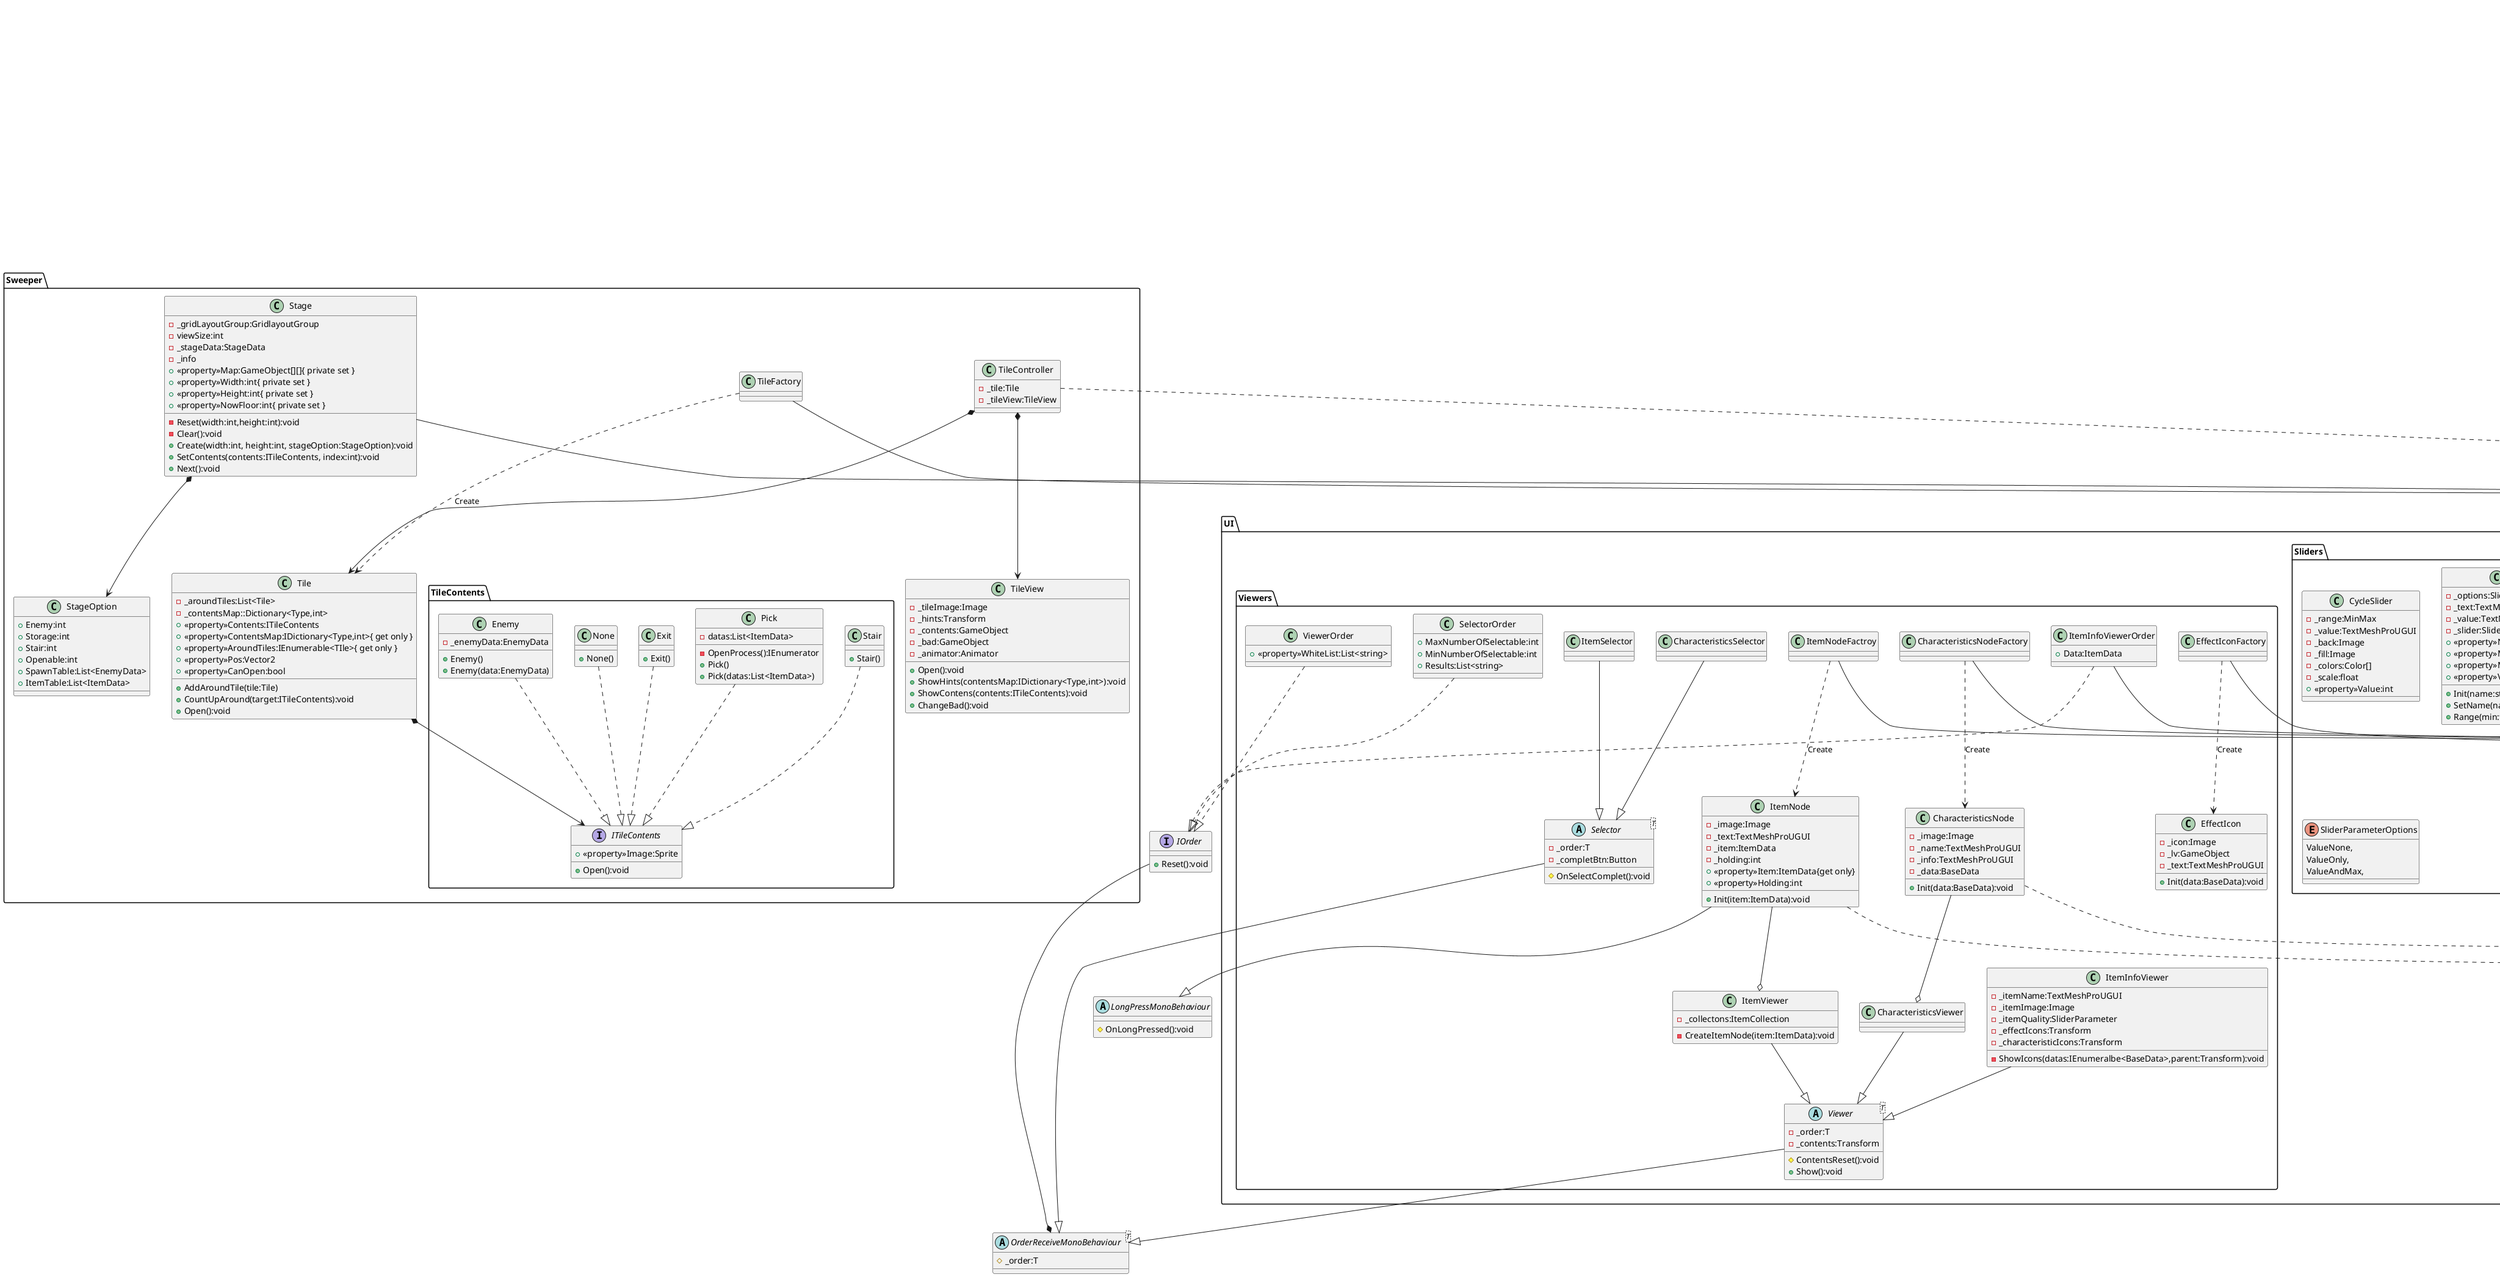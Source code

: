 @startuml

package Adv
{
    package Effects
    {
        interface IEffect
        {
            +Activate(item:ItemData):void
        }
        class 各種効果
        class EffectData
        {
            -_effect:IEffect
            +<<property>>Effect:IEffect
        }
    }
    class ItemData
    {
        -_isMaterial:bool
        -_price:int
        -_effects:List<EffectData>
        -_categories:List<CategoryData>
        -_characteristics:List<CharacteristicsData>
        +<<property>>IsMaterial:bool{get only}
        +<<property>>Quality:int
        +<<property>>Price:int
        +<<property>>Effects:IEnumerable<EffectData>{get only}
        +<<property>>Categories:IEnumerable<CategoryData>{get only}
        +<<private>>Characteristics:IEnumerable<CharacteristicsData>{get only}
        +Init():void
    }
    class EnemyData
    {
        -_attack:int
        -_dropTable:List<ItemData>
        +<<property>>Attack:int{get only}
        +<<property>>DropTable:IEnumerable<ItemData>{get only}
    }
    class StageData
    {
        -_floor:int
        -_spawnRate:float
        -_spawnTable:List<WeightNode<EnemyData>>
        -_itemTable:List<WeightNode<ItemData>>
        -_characteristicsTable:List<WeightNode<CharacteristicsData>>
        -_qualityRange:MinMax
        +<<property>>Floor:int{get only}
        +<<property>>SpawnRate:float{get only}
        +<<property>>SpawnTable:IEnumerable<WeightNode<EnemyData>>{get only}
        +<<property>>ItemTable:IEnumerable<WeightNode<ItemData>>{get only}
        +<<property>>CharacteristicsTable:IEnumerable<WeightNode<CharacteristicsData>>{get only}
        +<<property>>QualityRange:MinMax{get only}
        +Copy(data:StageData):void
    }
    class Treasure
    {
        -_hp:SliderParameter
        -_mp:SliderParameter
        -_basket:ItemCollection
        +<<property>>HP:int
        +<<property>>MP:int
        +Damage(quantity:int):void
        +<<override>>GetItem(item:ItemData):void
        +SeeBasket():void
        +SwapToContainer():void
        -Death():void
    }
    class ItemCollection
    {
        +<<property>>Contents:List<ItemData>
    }
}

package Alchemy
{
    class CategoryData
    class CharacteristicsData
    {
        -_effect:IEffect
        +<<property>>Effect:IEnumerable<IEffect>{get only}
    }
    class RecipeData
    {
        -_recipe:Synthesizer<MaterialAndQuantity, ItemData>
        +<<property>>NeedMaterials:List<MaterialAndQuantity>
        +<<property>>Product:ItemData
    }
    class MaterialAndQuantity
    {
        -_material:AlchemyMaterial
        -_quantity:int
        +<<property>>Material:AlchemyMaterial
        +<<property>>Quantity:int
    }
    class Jar
    {
        -productImage:Image
        -_recipe:RecipeData
        +SetCanAlchemy(canAlchemy:bool):void
        +SetRecipe(recipe:RecipeData):void
        +Alchemy(materials:IEnumerable<ItemData>):ItemData
    }
    class Alchemist
    {
        -_materials:Transform
        -_jar:Jar
        -_selectRecipeData:RecipeData
        -_materialNodes:List<MaterialNode>
        -_canAlchemy:bool
        +Alchemy():void
        -AlchemyProcess:IEnumerator
    }
    class CharacteristicsTree
    {
        -_nodes:List<Synthesizer<CharacteristicsData,CharacteristicsData>>
        +<<property>>Nodes:IEnumerable<Synthesizer<CharacteristicsData,CharacteristicsData>>
    }
    abstract AlchemyMaterial
}

package SaveSystem
{
    interface ISavable<T>
    {
        +Serialize():string
        +Deserialize(data:string):T
    }
    class SaveData
    {
        -_container:ItemCollection
        +ContainerData:string
    }
    class SaveLoadManager
    {
        -_data:SaveData
        -_filePath:string
        +Save():void
        +Load():void
    }
}

package Sweeper
{
    package TileContents
    {
        interface ITileContents
        {
            +<<property>>Image:Sprite
            +Open():void
        }
        class None
        {
            +None()
        }
        class Enemy
        {
            -_enemyData:EnemyData
            +Enemy()
            +Enemy(data:EnemyData)
        }
        class Stair
        {
            +Stair()
        }
        class Pick
        {
            -datas:List<ItemData>
            -OpenProcess():IEnumerator
            +Pick()
            +Pick(datas:List<ItemData>)
        }
        class Exit
        {
            +Exit()
        }
    }
    class Tile
    {
        -_aroundTiles:List<Tile>
        -_contentsMap::Dictionary<Type,int>
        +<<property>>Contents:ITileContents
        +<<property>>ContentsMap:IDictionary<Type,int>{ get only }
        +<<property>>AroundTiles:IEnumerable<TIle>{ get only }
        +<<property>>Pos:Vector2
        +<<property>>CanOpen:bool
        +AddAroundTile(tile:Tile)
        +CountUpAround(target:ITileContents):void
        +Open():void
    }
    class TileView
    {
        -_tileImage:Image
        -_hints:Transform
        -_contents:GameObject
        -_bad:GameObject
        -_animator:Animator
        +Open():void
        +ShowHints(contentsMap:IDictionary<Type,int>):void
        +ShowContens(contents:ITileContents):void
        +ChangeBad():void
    }
    class TileController
    {
        -_tile:Tile
        -_tileView:TileView
    }
    class TileFactory
    class Stage
    {
        -_gridLayoutGroup:GridlayoutGroup
        -viewSize:int
        -_stageData:StageData
        -_info
        +<<property>>Map:GameObject[][]{ private set }
        +<<property>>Width:int{ private set }
        +<<property>>Height:int{ private set }
        +<<property>>NowFloor:int{ private set }
        -Reset(width:int,height:int):void
        -Clear():void
        +Create(width:int, height:int, stageOption:StageOption):void
        +SetContents(contents:ITileContents, index:int):void
        +Next():void
    }
    class StageOption
    {
        +Enemy:int
        +Storage:int
        +Stair:int
        +Openable:int
        +SpawnTable:List<EnemyData>
        +ItemTable:List<ItemData>
    }
}

package UI
{
    package Counters
    {
        class ContentsCounter
        {
            -_image:Sprite
            -_value:TextMeshProUGUI
            +<<property>>Value:int
            +Init(image:Sprite,value:int,operand:bool,color:Color)
        }
        class ContentsCounterFactory
    }
    package Popups
    {
        class Dialog
        {
            -_body:TextMeshProUGUI
            -_onAgree:GameObject
            -_onDisAgree:GameObject
            +Show(type:DialogType,text:string,onAgree:Action,onDisAgree:Action)
        }
        enum DialogType
        {
            AgreeOnly,
            Switch,
        }
        class DialogFactory
    }
    package Sliders
    {
        class CycleSlider
        {
            -_range:MinMax
            -_value:TextMeshProUGUI
            -_back:Image
            -_fill:Image
            -_colors:Color[]
            -_scale:float
            +<<property>>Value:int

        }
        class SliderParameter
        {
            -_options:SliderParameterOptions
            -_text:TextMeshProUGUI
            -_value:TextMeshProUGUI
            -_slider:Slider
            +<<property>>Name:string{get only}
            +<<property>>Min:float{get only}
            +<<property>>Max:float{get only}
            +<<property>>Value:float
            +Init(name:string,min:float,max:float):void
            +SetName(name:string):void
            +Range(min:float,max:float):void
        }
        enum SliderParameterOptions
        {
            ValueNone,
            ValueOnly,
            ValueAndMax,
        }
    }
    package Viewers
    {
        class CharacteristicsNode
        {
            -_image:Image
            -_name:TextMeshProUGUI
            -_info:TextMeshProUGUI
            -_data:BaseData
            +Init(data:BaseData):void
        }
        class CharacteristicsNodeFactory
        class CharacteristicsViewer
        class CharacteristicsSelector
        class ItemInfoViewerOrder
        {
            +Data:ItemData
        }
        class ItemInfoViewer
        {
            -_itemName:TextMeshProUGUI
            -_itemImage:Image
            -_itemQuality:SliderParameter
            -_effectIcons:Transform
            -_characteristicIcons:Transform
            -ShowIcons(datas:IEnumeralbe<BaseData>,parent:Transform):void
        }
        class ItemNode
        {
            -_image:Image
            -_text:TextMeshProUGUI
            -_item:ItemData
            -_holding:int
            +<<property>>Item:ItemData{get only}
            +<<property>>Holding:int
            +Init(item:ItemData):void
        }
        class ItemNodeFactroy
        class ItemViewer
        {
            -_collectons:ItemCollection
            -CreateItemNode(item:ItemData):void
        }
        class ItemSelector
        abstract Viewer<T>
        {
            -_order:T
            -_contents:Transform
            #ContentsReset():void
            +Show():void
        }
        abstract Selector<T>
        {
            -_order:T
            -_completBtn:Button
            #OnSelectComplet():void
        }
        class ViewerOrder
        {
            +<<property>>WhiteList:List<string>
        }
        class SelectorOrder
        {
            +MaxNumberOfSelectable:int
            +MinNumberOfSelectable:int
            +Results:List<string>
        }
        class EffectIconFactory
        class EffectIcon
        {
            -_icon:Image
            -_lv:GameObject
            -_text:TextMeshProUGUI
            +Init(data:BaseData):void
        }
    }
    class StageInfo
    {
        -_contents:Transform
        -_floor:TextMeshProUGUI
        -_timer:ContentsCounter
        +SetTimer(timeLimit:int):void
        +SetFloor(floorInfo:string)
        +ShowContents(option:StageOption)
        -CountContents<T>(list:IEnumerable<T>)
    }

    class StageNode
    {
        -_text:TextMeshProUGUI
        -_base:StageData
        -_loadStageData:StageData
    }

    class PickItemFactory
    class PickItem
    {
        -_image:Image
        -_rectTransform:RectTransform
        +Init(sprite:Sprite):void
        +Move(tf:Transform):void
    }
    class RecipeNode
    {
        -_image:Image
        -_name:TextMeshProUGUI
        -_out:RecipeData
        -_base:RecipeData
        +Init(recipe:RecipeData):void
    }
    class MaterialNodeFactory
    class MaterialNode
    {
        -_image:Image
        -_requiredAndSelectedNum:TextMeshProUGUI
        -_viewerOrder:ViewerOrder
        -_selectorOrder:SelectorOrder
        -_materialAndQuantity:MaterialAndQuantity
        -_selectedMaterials:List<ItemData>
        +<<property>>NeedQuantity:int{get only}
        +<<property>>SelectedMaterials:IEnumerable<ItemData>{get only}
        -WaitSelect():IEnumerator
        +Init(materialAndQuantity:MaterialAndQuantity):void
        +SelectClear():void
    }
}

abstract LongPressMonoBehaviour
{
    #OnLongPressed():void
}
abstract BaseData
{
    -_id:string
    -_name:string
    -_info:string
    -_image:Sprite
    +<<property>>ID:string{get only}
    +<<property>>Name:string{get only}
    +<<property>>Info:string{get only}
    +<<property>>Image:Sprite{get only}
    +Copy(data:BaseData):void
}
class ObjectCompare<T>
class Player
{
    -_container:ItemCollection
    +<<virtual>>GetItem(item:ItemData):void
    +GetItmes(items:IEnumerable<ItemData>):void
    +<<virtual>>RemoveItem(item:ItemData):void
    +RemoveItems(items:IEnumerable<ItemData>):void
}
class GameManager
class Synthesizer<TMaterial, TProduct>
{
    -_materials:List<TMaterial>
    -_product:TProduct
    +<<property>>Materials:IEnumerable<TMaterial>
    +<<property>>Product:TProduct
}
abstract OrderReceiveMonoBehaviour<T>
{
    #_order:T
}
interface IOrder
{
    +Reset():void
}
abstract Factory<T>
{
    #_original:T
    +Create():T
}


Enemy ..|> ITileContents
None ..|> ITileContents
Stair ..|> ITileContents
Pick ..|> ITileContents
Exit ..|> ITileContents

TileController ..|> IPointerClickHandler
StageNode ..|> IPointerClickHandler
ItemNode ..|> IPointerClickHandler
RecipeNode ..|> IPointerClickHandler
MaterialNode ..|> IPointerClickHandler
CharacteristicsNode ..|> IPointerClickHandler

ViewerOrder ..|> IOrder
SelectorOrder ..|> IOrder
ItemInfoViewerOrder ..|> IOrder

各種効果 ..|> IEffect

ObjectCompare ..|> IEqualityComparer

SaveData ..|> ISerializationCallbackReceiver

ItemData ..|> ISavable
ItemCollection ..|> ISavable

TileFactory --|> Factory
DialogFactory --|> Factory
ContentsCounterFactory --|> Factory
ItemNodeFactroy --|> Factory
PickItemFactory --|> Factory
MaterialNodeFactory --|> Factory
EffectIconFactory --|> Factory
CharacteristicsNodeFactory --|> Factory

RecipeData --|> BaseData
AlchemyMaterial --|> BaseData
CharacteristicsData --|> BaseData
EnemyData --|> BaseData
StageData --|> BaseData
BaseData --|> ScriptableObject
ItemCollection --|> ScriptableObject
ItemViewOrder --|> ScriptableObject
ItemInfoViewerOrder --|> ScriptableObject

ItemData --|> AlchemyMaterial
CategoryData --|> AlchemyMaterial

Treasure --|> Player
Alchemist --|> Player

Selector --|> OrderReceiveMonoBehaviour
Viewer --|> OrderReceiveMonoBehaviour
ItemSelector --|> Selector
ItemViewer --|> Viewer
CharacteristicsViewer --|> Viewer
CharacteristicsSelector --|> Selector
ItemInfoViewer --|> Viewer

ItemNode --|> LongPressMonoBehaviour

Stage -- StageInfo
Dialog -- DialogType

TileController *--> Tile
TileController *--> TileView
Tile *--> ITileContents
Stage *--> StageOption

CategoryData --o ItemData
CharacteristicsData --o ItemData
ItemNode --o ItemViewer
CharacteristicsNode --o CharacteristicsViewer

Synthesizer --* RecipeData
SaveData --* SaveLoadManager
IOrder --* OrderReceiveMonoBehaviour

TileFactory ..> Tile : Create
DialogFactory ..> Dialog : Create
ContentsCounterFactory ..> ContentsCounter : Create
ItemNodeFactroy ..> ItemNode : Create
PickItemFactory ..> PickItem : Create
MaterialNodeFactory ..> MaterialNode : Create
EffectIconFactory ..> EffectIcon : Create
CharacteristicsNodeFactory ..> CharacteristicsNode : Create

@enduml